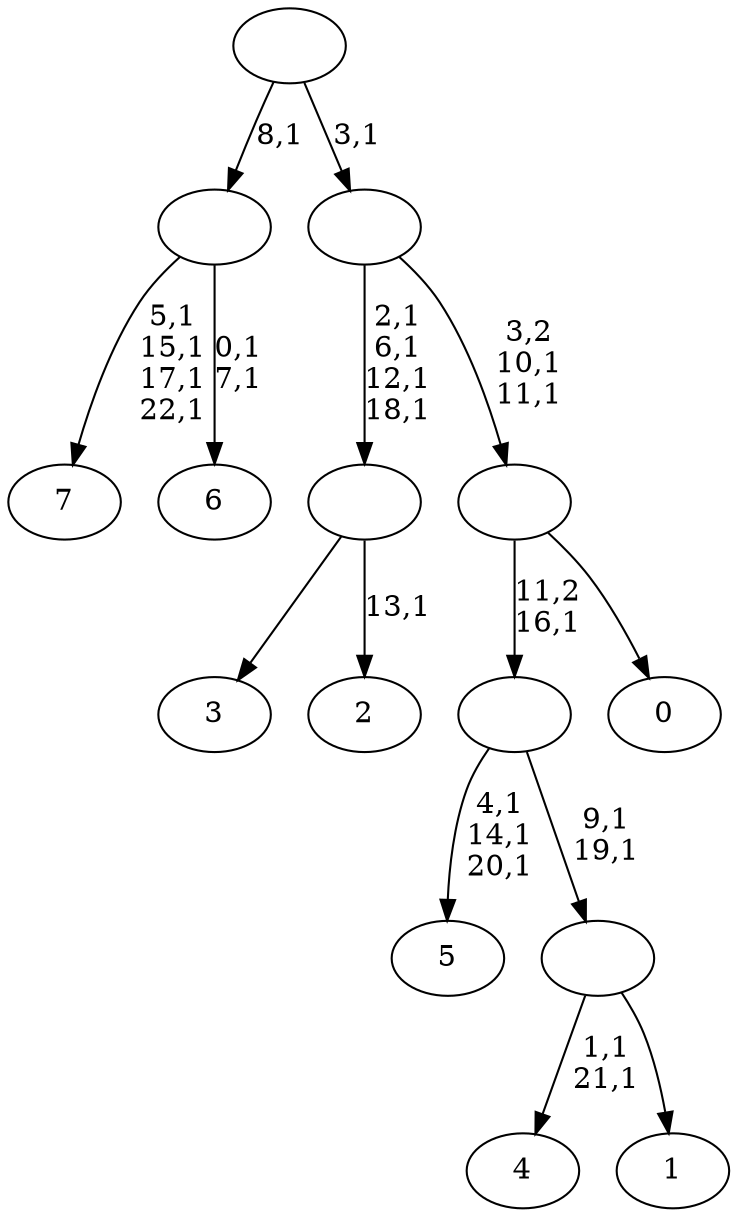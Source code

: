 digraph T {
	31 [label="7"]
	26 [label="6"]
	23 [label=""]
	22 [label="5"]
	18 [label="4"]
	15 [label="3"]
	14 [label="2"]
	12 [label=""]
	8 [label="1"]
	7 [label=""]
	5 [label=""]
	4 [label="0"]
	3 [label=""]
	1 [label=""]
	0 [label=""]
	23 -> 26 [label="0,1\n7,1"]
	23 -> 31 [label="5,1\n15,1\n17,1\n22,1"]
	12 -> 14 [label="13,1"]
	12 -> 15 [label=""]
	7 -> 18 [label="1,1\n21,1"]
	7 -> 8 [label=""]
	5 -> 7 [label="9,1\n19,1"]
	5 -> 22 [label="4,1\n14,1\n20,1"]
	3 -> 5 [label="11,2\n16,1"]
	3 -> 4 [label=""]
	1 -> 3 [label="3,2\n10,1\n11,1"]
	1 -> 12 [label="2,1\n6,1\n12,1\n18,1"]
	0 -> 23 [label="8,1"]
	0 -> 1 [label="3,1"]
}
